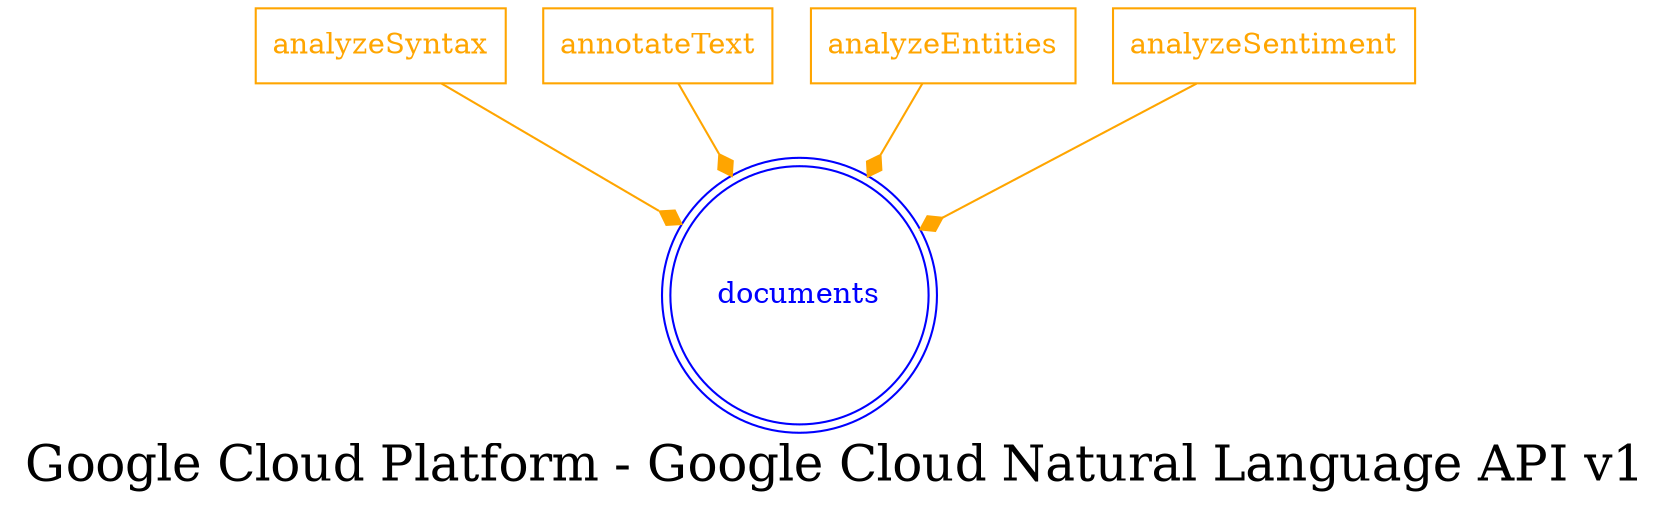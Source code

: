 digraph LexiconGraph {
graph[label="Google Cloud Platform - Google Cloud Natural Language API v1", fontsize=24]
splines=true
"documents" [color=blue, fontcolor=blue, shape=doublecircle]
"analyzeSyntax" [color=orange, fontcolor=orange, shape=box]
"analyzeSyntax" -> "documents" [color=orange, fontcolor=orange, arrowhead=diamond, arrowtail=none]
"annotateText" [color=orange, fontcolor=orange, shape=box]
"annotateText" -> "documents" [color=orange, fontcolor=orange, arrowhead=diamond, arrowtail=none]
"analyzeEntities" [color=orange, fontcolor=orange, shape=box]
"analyzeEntities" -> "documents" [color=orange, fontcolor=orange, arrowhead=diamond, arrowtail=none]
"analyzeSentiment" [color=orange, fontcolor=orange, shape=box]
"analyzeSentiment" -> "documents" [color=orange, fontcolor=orange, arrowhead=diamond, arrowtail=none]
}
